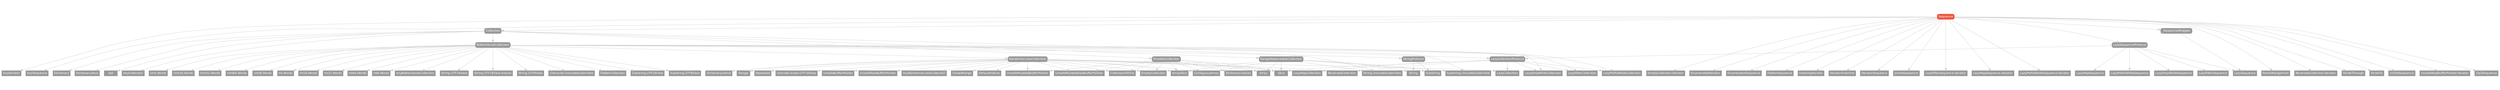 strict digraph "Sequence - Type Hierarchy - SwiftDoc.org" {
    pad="0.1,0.8"
    node [shape=box, style="filled,rounded", color="#999999", fillcolor="#999999", fontcolor=white, fontname=Helvetica, fontnames="Helvetica,sansserif", fontsize=12, margin="0.07,0.05", height="0.3"]
    edge [color="#cccccc"]
    "AnyBidirectionalCollection" [URL="/type/AnyBidirectionalCollection/hierarchy/", style=filled]
    "AnyCollection" [URL="/type/AnyCollection/hierarchy/", style=filled]
    "AnyIterator" [URL="/type/AnyIterator/hierarchy/", style=filled]
    "AnyRandomAccessCollection" [URL="/type/AnyRandomAccessCollection/hierarchy/", style=filled]
    "AnySequence" [URL="/type/AnySequence/hierarchy/", style=filled]
    "Array" [URL="/type/Array/hierarchy/", style=filled]
    "ArraySlice" [URL="/type/ArraySlice/hierarchy/", style=filled]
    "BidirectionalCollection" [URL="/protocol/BidirectionalCollection/hierarchy/"]
    "Character.UnicodeScalarView" [URL="/type/Character.UnicodeScalarView/hierarchy/", style=filled]
    "ClosedRange" [URL="/type/ClosedRange/hierarchy/", style=filled]
    "Collection" [URL="/protocol/Collection/hierarchy/"]
    "CollectionOfOne" [URL="/type/CollectionOfOne/hierarchy/", style=filled]
    "ContiguousArray" [URL="/type/ContiguousArray/hierarchy/", style=filled]
    "DefaultIndices" [URL="/type/DefaultIndices/hierarchy/", style=filled]
    "Dictionary" [URL="/type/Dictionary/hierarchy/", style=filled]
    "Dictionary.Keys" [URL="/type/Dictionary.Keys/hierarchy/", style=filled]
    "Dictionary.Values" [URL="/type/Dictionary.Values/hierarchy/", style=filled]
    "DictionaryLiteral" [URL="/type/DictionaryLiteral/hierarchy/", style=filled]
    "EmptyCollection" [URL="/type/EmptyCollection/hierarchy/", style=filled]
    "EmptyCollection.Iterator" [URL="/type/EmptyCollection.Iterator/hierarchy/", style=filled]
    "EnumeratedIterator" [URL="/type/EnumeratedIterator/hierarchy/", style=filled]
    "EnumeratedSequence" [URL="/type/EnumeratedSequence/hierarchy/", style=filled]
    "FlattenCollection" [URL="/type/FlattenCollection/hierarchy/", style=filled]
    "FlattenSequence" [URL="/type/FlattenSequence/hierarchy/", style=filled]
    "IndexingIterator" [URL="/type/IndexingIterator/hierarchy/", style=filled]
    "Int.Words" [URL="/type/Int.Words/hierarchy/", style=filled]
    "Int16.Words" [URL="/type/Int16.Words/hierarchy/", style=filled]
    "Int32.Words" [URL="/type/Int32.Words/hierarchy/", style=filled]
    "Int64.Words" [URL="/type/Int64.Words/hierarchy/", style=filled]
    "Int8.Words" [URL="/type/Int8.Words/hierarchy/", style=filled]
    "IteratorOverOne" [URL="/type/IteratorOverOne/hierarchy/", style=filled]
    "IteratorSequence" [URL="/type/IteratorSequence/hierarchy/", style=filled]
    "JoinedSequence" [URL="/type/JoinedSequence/hierarchy/", style=filled]
    "LazyCollection" [URL="/type/LazyCollection/hierarchy/", style=filled]
    "LazyCollectionProtocol" [URL="/protocol/LazyCollectionProtocol/hierarchy/"]
    "LazyDropWhileCollection" [URL="/type/LazyDropWhileCollection/hierarchy/", style=filled]
    "LazyDropWhileSequence" [URL="/type/LazyDropWhileSequence/hierarchy/", style=filled]
    "LazyFilterCollection" [URL="/type/LazyFilterCollection/hierarchy/", style=filled]
    "LazyFilterSequence" [URL="/type/LazyFilterSequence/hierarchy/", style=filled]
    "LazyFilterSequence.Iterator" [URL="/type/LazyFilterSequence.Iterator/hierarchy/", style=filled]
    "LazyMapCollection" [URL="/type/LazyMapCollection/hierarchy/", style=filled]
    "LazyMapSequence" [URL="/type/LazyMapSequence/hierarchy/", style=filled]
    "LazyMapSequence.Iterator" [URL="/type/LazyMapSequence.Iterator/hierarchy/", style=filled]
    "LazyPrefixWhileCollection" [URL="/type/LazyPrefixWhileCollection/hierarchy/", style=filled]
    "LazyPrefixWhileSequence" [URL="/type/LazyPrefixWhileSequence/hierarchy/", style=filled]
    "LazyPrefixWhileSequence.Iterator" [URL="/type/LazyPrefixWhileSequence.Iterator/hierarchy/", style=filled]
    "LazySequence" [URL="/type/LazySequence/hierarchy/", style=filled]
    "LazySequenceProtocol" [URL="/protocol/LazySequenceProtocol/hierarchy/"]
    "MutableCollection" [URL="/protocol/MutableCollection/hierarchy/"]
    "PartialRangeFrom" [URL="/type/PartialRangeFrom/hierarchy/", style=filled]
    "RandomAccessCollection" [URL="/protocol/RandomAccessCollection/hierarchy/"]
    "Range" [URL="/type/Range/hierarchy/", style=filled]
    "RangeReplaceableCollection" [URL="/protocol/RangeReplaceableCollection/hierarchy/"]
    "Repeated" [URL="/type/Repeated/hierarchy/", style=filled]
    "ReversedCollection" [URL="/type/ReversedCollection/hierarchy/", style=filled]
    "ReversedCollection.Iterator" [URL="/type/ReversedCollection.Iterator/hierarchy/", style=filled]
    "Sequence" [URL="/protocol/Sequence/", style="filled,rounded", fillcolor="#ee543d", color="#ee543d"]
    "Set" [URL="/type/Set/hierarchy/", style=filled]
    "Slice" [URL="/type/Slice/hierarchy/", style=filled]
    "StrideThrough" [URL="/type/StrideThrough/hierarchy/", style=filled]
    "StrideTo" [URL="/type/StrideTo/hierarchy/", style=filled]
    "String" [URL="/type/String/hierarchy/", style=filled]
    "String.UTF16View" [URL="/type/String.UTF16View/hierarchy/", style=filled]
    "String.UTF16View.Indices" [URL="/type/String.UTF16View.Indices/hierarchy/", style=filled]
    "String.UTF8View" [URL="/type/String.UTF8View/hierarchy/", style=filled]
    "String.UnicodeScalarView" [URL="/type/String.UnicodeScalarView/hierarchy/", style=filled]
    "StringProtocol" [URL="/protocol/StringProtocol/hierarchy/"]
    "Substring" [URL="/type/Substring/hierarchy/", style=filled]
    "Substring.UTF16View" [URL="/type/Substring.UTF16View/hierarchy/", style=filled]
    "Substring.UTF8View" [URL="/type/Substring.UTF8View/hierarchy/", style=filled]
    "Substring.UnicodeScalarView" [URL="/type/Substring.UnicodeScalarView/hierarchy/", style=filled]
    "UInt.Words" [URL="/type/UInt.Words/hierarchy/", style=filled]
    "UInt16.Words" [URL="/type/UInt16.Words/hierarchy/", style=filled]
    "UInt32.Words" [URL="/type/UInt32.Words/hierarchy/", style=filled]
    "UInt64.Words" [URL="/type/UInt64.Words/hierarchy/", style=filled]
    "UInt8.Words" [URL="/type/UInt8.Words/hierarchy/", style=filled]
    "UnfoldSequence" [URL="/type/UnfoldSequence/hierarchy/", style=filled]
    "Unicode.Scalar.UTF16View" [URL="/type/Unicode.Scalar.UTF16View/hierarchy/", style=filled]
    "UnsafeBufferPointer" [URL="/type/UnsafeBufferPointer/hierarchy/", style=filled]
    "UnsafeMutableBufferPointer" [URL="/type/UnsafeMutableBufferPointer/hierarchy/", style=filled]
    "UnsafeMutableRawBufferPointer" [URL="/type/UnsafeMutableRawBufferPointer/hierarchy/", style=filled]
    "UnsafeRawBufferPointer" [URL="/type/UnsafeRawBufferPointer/hierarchy/", style=filled]
    "UnsafeRawBufferPointer.Iterator" [URL="/type/UnsafeRawBufferPointer.Iterator/hierarchy/", style=filled]
    "Zip2Sequence" [URL="/type/Zip2Sequence/hierarchy/", style=filled]
    "_SequenceWrapper" [URL="/protocol/_SequenceWrapper/hierarchy/"]    "Sequence" -> "AnyIterator"
    "Sequence" -> "AnySequence"
    "Sequence" -> "Collection"
    "Sequence" -> "EnumeratedIterator"
    "Sequence" -> "EnumeratedSequence"
    "Sequence" -> "FlattenSequence"
    "Sequence" -> "IndexingIterator"
    "Sequence" -> "IteratorOverOne"
    "Sequence" -> "IteratorSequence"
    "Sequence" -> "JoinedSequence"
    "Sequence" -> "LazySequenceProtocol"
    "Sequence" -> "PartialRangeFrom"
    "Sequence" -> "StrideThrough"
    "Sequence" -> "StrideTo"
    "Sequence" -> "UnfoldSequence"
    "Sequence" -> "Zip2Sequence"
    "Sequence" -> "_SequenceWrapper"
    "Sequence" -> "EmptyCollection.Iterator"
    "Sequence" -> "LazyFilterSequence.Iterator"
    "Sequence" -> "LazyMapSequence.Iterator"
    "Sequence" -> "LazyPrefixWhileSequence.Iterator"
    "Sequence" -> "ReversedCollection.Iterator"
    "Sequence" -> "UnsafeRawBufferPointer.Iterator"
    "Collection" -> "AnyCollection"
    "Collection" -> "BidirectionalCollection"
    "Collection" -> "Dictionary"
    "Collection" -> "LazyCollectionProtocol"
    "Collection" -> "MutableCollection"
    "Collection" -> "RangeReplaceableCollection"
    "Collection" -> "Set"
    "Collection" -> "Dictionary.Keys"
    "BidirectionalCollection" -> "AnyBidirectionalCollection"
    "BidirectionalCollection" -> "FlattenCollection"
    "BidirectionalCollection" -> "LazyDropWhileCollection"
    "BidirectionalCollection" -> "LazyFilterCollection"
    "BidirectionalCollection" -> "LazyPrefixWhileCollection"
    "BidirectionalCollection" -> "RandomAccessCollection"
    "BidirectionalCollection" -> "StringProtocol"
    "BidirectionalCollection" -> "Character.UnicodeScalarView"
    "BidirectionalCollection" -> "Int.Words"
    "BidirectionalCollection" -> "Int16.Words"
    "BidirectionalCollection" -> "Int32.Words"
    "BidirectionalCollection" -> "Int64.Words"
    "BidirectionalCollection" -> "Int8.Words"
    "BidirectionalCollection" -> "String.UTF8View"
    "BidirectionalCollection" -> "String.UnicodeScalarView"
    "BidirectionalCollection" -> "String.UTF16View"
    "BidirectionalCollection" -> "String.UTF16View.Indices"
    "BidirectionalCollection" -> "Substring.UTF8View"
    "BidirectionalCollection" -> "Substring.UTF16View"
    "BidirectionalCollection" -> "Substring.UnicodeScalarView"
    "BidirectionalCollection" -> "UInt.Words"
    "BidirectionalCollection" -> "UInt16.Words"
    "BidirectionalCollection" -> "UInt32.Words"
    "BidirectionalCollection" -> "UInt64.Words"
    "BidirectionalCollection" -> "UInt8.Words"
    "RandomAccessCollection" -> "AnyRandomAccessCollection"
    "RandomAccessCollection" -> "Array"
    "RandomAccessCollection" -> "ArraySlice"
    "RandomAccessCollection" -> "ClosedRange"
    "RandomAccessCollection" -> "CollectionOfOne"
    "RandomAccessCollection" -> "ContiguousArray"
    "RandomAccessCollection" -> "DefaultIndices"
    "RandomAccessCollection" -> "DictionaryLiteral"
    "RandomAccessCollection" -> "EmptyCollection"
    "RandomAccessCollection" -> "LazyCollection"
    "RandomAccessCollection" -> "LazyMapCollection"
    "RandomAccessCollection" -> "Range"
    "RandomAccessCollection" -> "Repeated"
    "RandomAccessCollection" -> "ReversedCollection"
    "RandomAccessCollection" -> "Slice"
    "RandomAccessCollection" -> "UnsafeBufferPointer"
    "RandomAccessCollection" -> "UnsafeMutableBufferPointer"
    "RandomAccessCollection" -> "UnsafeMutableRawBufferPointer"
    "RandomAccessCollection" -> "UnsafeRawBufferPointer"
    "RandomAccessCollection" -> "Unicode.Scalar.UTF16View"
    "StringProtocol" -> "String"
    "StringProtocol" -> "Substring"
    "LazyCollectionProtocol" -> "LazyCollection"
    "LazyCollectionProtocol" -> "LazyDropWhileCollection"
    "LazyCollectionProtocol" -> "LazyFilterCollection"
    "LazyCollectionProtocol" -> "LazyMapCollection"
    "LazyCollectionProtocol" -> "LazyPrefixWhileCollection"
    "LazyCollectionProtocol" -> "ReversedCollection"
    "LazyCollectionProtocol" -> "Slice"
    "MutableCollection" -> "Array"
    "MutableCollection" -> "ArraySlice"
    "MutableCollection" -> "CollectionOfOne"
    "MutableCollection" -> "ContiguousArray"
    "MutableCollection" -> "EmptyCollection"
    "MutableCollection" -> "Slice"
    "MutableCollection" -> "UnsafeMutableBufferPointer"
    "MutableCollection" -> "UnsafeMutableRawBufferPointer"
    "MutableCollection" -> "Dictionary.Values"
    "RangeReplaceableCollection" -> "Array"
    "RangeReplaceableCollection" -> "ArraySlice"
    "RangeReplaceableCollection" -> "ContiguousArray"
    "RangeReplaceableCollection" -> "Slice"
    "RangeReplaceableCollection" -> "String"
    "RangeReplaceableCollection" -> "Substring"
    "RangeReplaceableCollection" -> "String.UnicodeScalarView"
    "RangeReplaceableCollection" -> "Substring.UnicodeScalarView"
    "LazySequenceProtocol" -> "LazyCollectionProtocol"
    "LazySequenceProtocol" -> "LazyDropWhileSequence"
    "LazySequenceProtocol" -> "LazyFilterSequence"
    "LazySequenceProtocol" -> "LazyMapSequence"
    "LazySequenceProtocol" -> "LazyPrefixWhileSequence"
    "LazySequenceProtocol" -> "LazySequence"
    "LazyCollectionProtocol" -> "LazyCollection"
    "LazyCollectionProtocol" -> "LazyDropWhileCollection"
    "LazyCollectionProtocol" -> "LazyFilterCollection"
    "LazyCollectionProtocol" -> "LazyMapCollection"
    "LazyCollectionProtocol" -> "LazyPrefixWhileCollection"
    "LazyCollectionProtocol" -> "ReversedCollection"
    "LazyCollectionProtocol" -> "Slice"
    "_SequenceWrapper" -> "LazySequence"
    subgraph Types {
        rank = max; "AnyIterator"; "AnySequence"; "EnumeratedIterator"; "EnumeratedSequence"; "FlattenSequence"; "IndexingIterator"; "IteratorOverOne"; "IteratorSequence"; "JoinedSequence"; "PartialRangeFrom"; "StrideThrough"; "StrideTo"; "UnfoldSequence"; "Zip2Sequence"; "EmptyCollection.Iterator"; "LazyFilterSequence.Iterator"; "LazyMapSequence.Iterator"; "LazyPrefixWhileSequence.Iterator"; "ReversedCollection.Iterator"; "UnsafeRawBufferPointer.Iterator"; "AnyCollection"; "Dictionary"; "Set"; "Dictionary.Keys"; "AnyBidirectionalCollection"; "FlattenCollection"; "LazyDropWhileCollection"; "LazyFilterCollection"; "LazyPrefixWhileCollection"; "Character.UnicodeScalarView"; "Int.Words"; "Int16.Words"; "Int32.Words"; "Int64.Words"; "Int8.Words"; "String.UTF8View"; "String.UnicodeScalarView"; "String.UTF16View"; "String.UTF16View.Indices"; "Substring.UTF8View"; "Substring.UTF16View"; "Substring.UnicodeScalarView"; "UInt.Words"; "UInt16.Words"; "UInt32.Words"; "UInt64.Words"; "UInt8.Words"; "AnyRandomAccessCollection"; "Array"; "ArraySlice"; "ClosedRange"; "CollectionOfOne"; "ContiguousArray"; "DefaultIndices"; "DictionaryLiteral"; "EmptyCollection"; "LazyCollection"; "LazyMapCollection"; "Range"; "Repeated"; "ReversedCollection"; "Slice"; "UnsafeBufferPointer"; "UnsafeMutableBufferPointer"; "UnsafeMutableRawBufferPointer"; "UnsafeRawBufferPointer"; "Unicode.Scalar.UTF16View"; "String"; "Substring"; "Dictionary.Values"; "LazyDropWhileSequence"; "LazyFilterSequence"; "LazyMapSequence"; "LazyPrefixWhileSequence"; "LazySequence";
    }
}